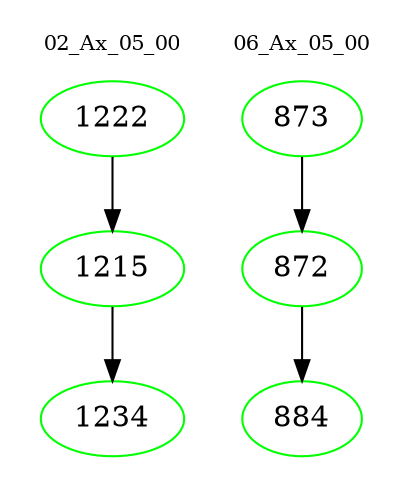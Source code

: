 digraph{
subgraph cluster_0 {
color = white
label = "02_Ax_05_00";
fontsize=10;
T0_1222 [label="1222", color="green"]
T0_1222 -> T0_1215 [color="black"]
T0_1215 [label="1215", color="green"]
T0_1215 -> T0_1234 [color="black"]
T0_1234 [label="1234", color="green"]
}
subgraph cluster_1 {
color = white
label = "06_Ax_05_00";
fontsize=10;
T1_873 [label="873", color="green"]
T1_873 -> T1_872 [color="black"]
T1_872 [label="872", color="green"]
T1_872 -> T1_884 [color="black"]
T1_884 [label="884", color="green"]
}
}

